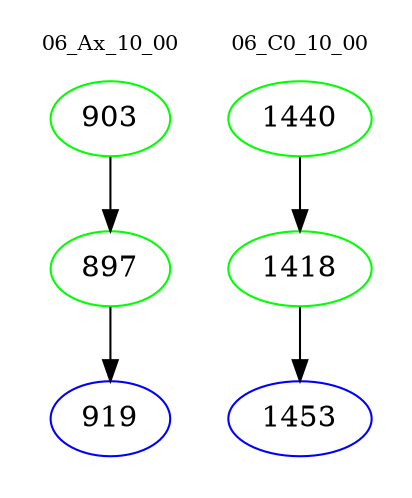 digraph{
subgraph cluster_0 {
color = white
label = "06_Ax_10_00";
fontsize=10;
T0_903 [label="903", color="green"]
T0_903 -> T0_897 [color="black"]
T0_897 [label="897", color="green"]
T0_897 -> T0_919 [color="black"]
T0_919 [label="919", color="blue"]
}
subgraph cluster_1 {
color = white
label = "06_C0_10_00";
fontsize=10;
T1_1440 [label="1440", color="green"]
T1_1440 -> T1_1418 [color="black"]
T1_1418 [label="1418", color="green"]
T1_1418 -> T1_1453 [color="black"]
T1_1453 [label="1453", color="blue"]
}
}
